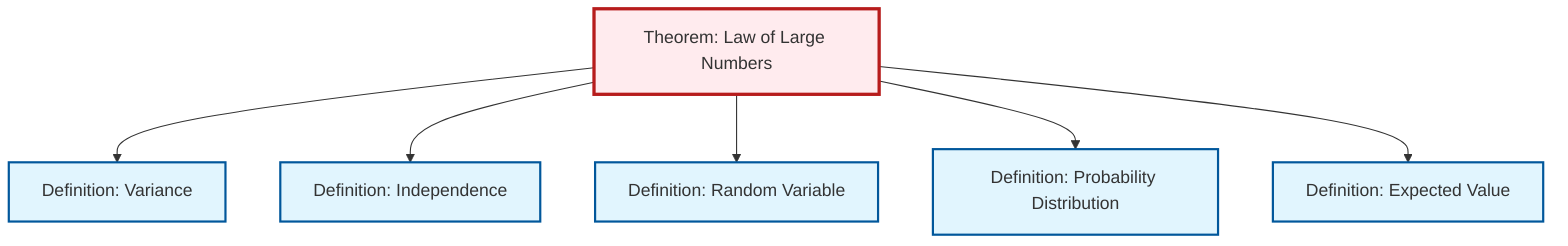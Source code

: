 graph TD
    classDef definition fill:#e1f5fe,stroke:#01579b,stroke-width:2px
    classDef theorem fill:#f3e5f5,stroke:#4a148c,stroke-width:2px
    classDef axiom fill:#fff3e0,stroke:#e65100,stroke-width:2px
    classDef example fill:#e8f5e9,stroke:#1b5e20,stroke-width:2px
    classDef current fill:#ffebee,stroke:#b71c1c,stroke-width:3px
    def-probability-distribution["Definition: Probability Distribution"]:::definition
    thm-law-of-large-numbers["Theorem: Law of Large Numbers"]:::theorem
    def-expectation["Definition: Expected Value"]:::definition
    def-independence["Definition: Independence"]:::definition
    def-variance["Definition: Variance"]:::definition
    def-random-variable["Definition: Random Variable"]:::definition
    thm-law-of-large-numbers --> def-variance
    thm-law-of-large-numbers --> def-independence
    thm-law-of-large-numbers --> def-random-variable
    thm-law-of-large-numbers --> def-probability-distribution
    thm-law-of-large-numbers --> def-expectation
    class thm-law-of-large-numbers current